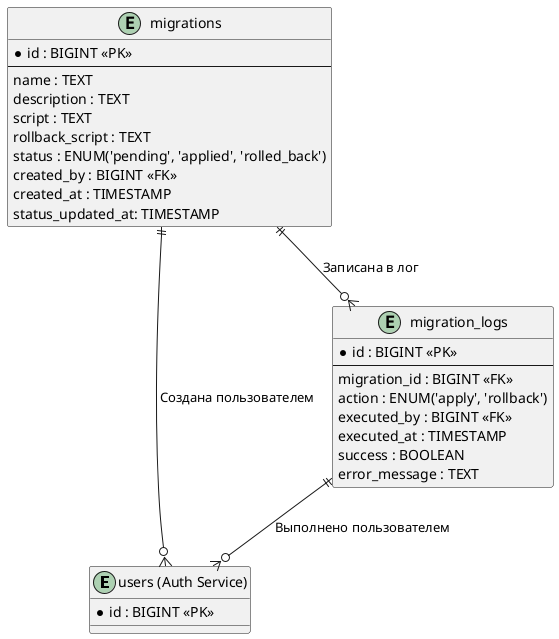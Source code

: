 @startuml
skinparam ArrowMessageAlignment center

' Включаем entity users из диаграммы аутентификации для связей created_by и executed_by
entity "users (Auth Service)" as users {
    * id : BIGINT <<PK>>
}

entity migrations {
    * id : BIGINT <<PK>>
    --
    name : TEXT
    description : TEXT
    script : TEXT
    rollback_script : TEXT
    status : ENUM('pending', 'applied', 'rolled_back')
    created_by : BIGINT <<FK>>
    created_at : TIMESTAMP
    status_updated_at: TIMESTAMP
}

entity migration_logs {
    * id : BIGINT <<PK>>
    --
    migration_id : BIGINT <<FK>>
    action : ENUM('apply', 'rollback')
    executed_by : BIGINT <<FK>>
    executed_at : TIMESTAMP
    success : BOOLEAN
    error_message : TEXT
}

migrations ||--o{ migration_logs : "Записана в лог"
migrations ||--o{ users : "Создана пользователем"
migration_logs ||--o{ users : "Выполнено пользователем"

@enduml